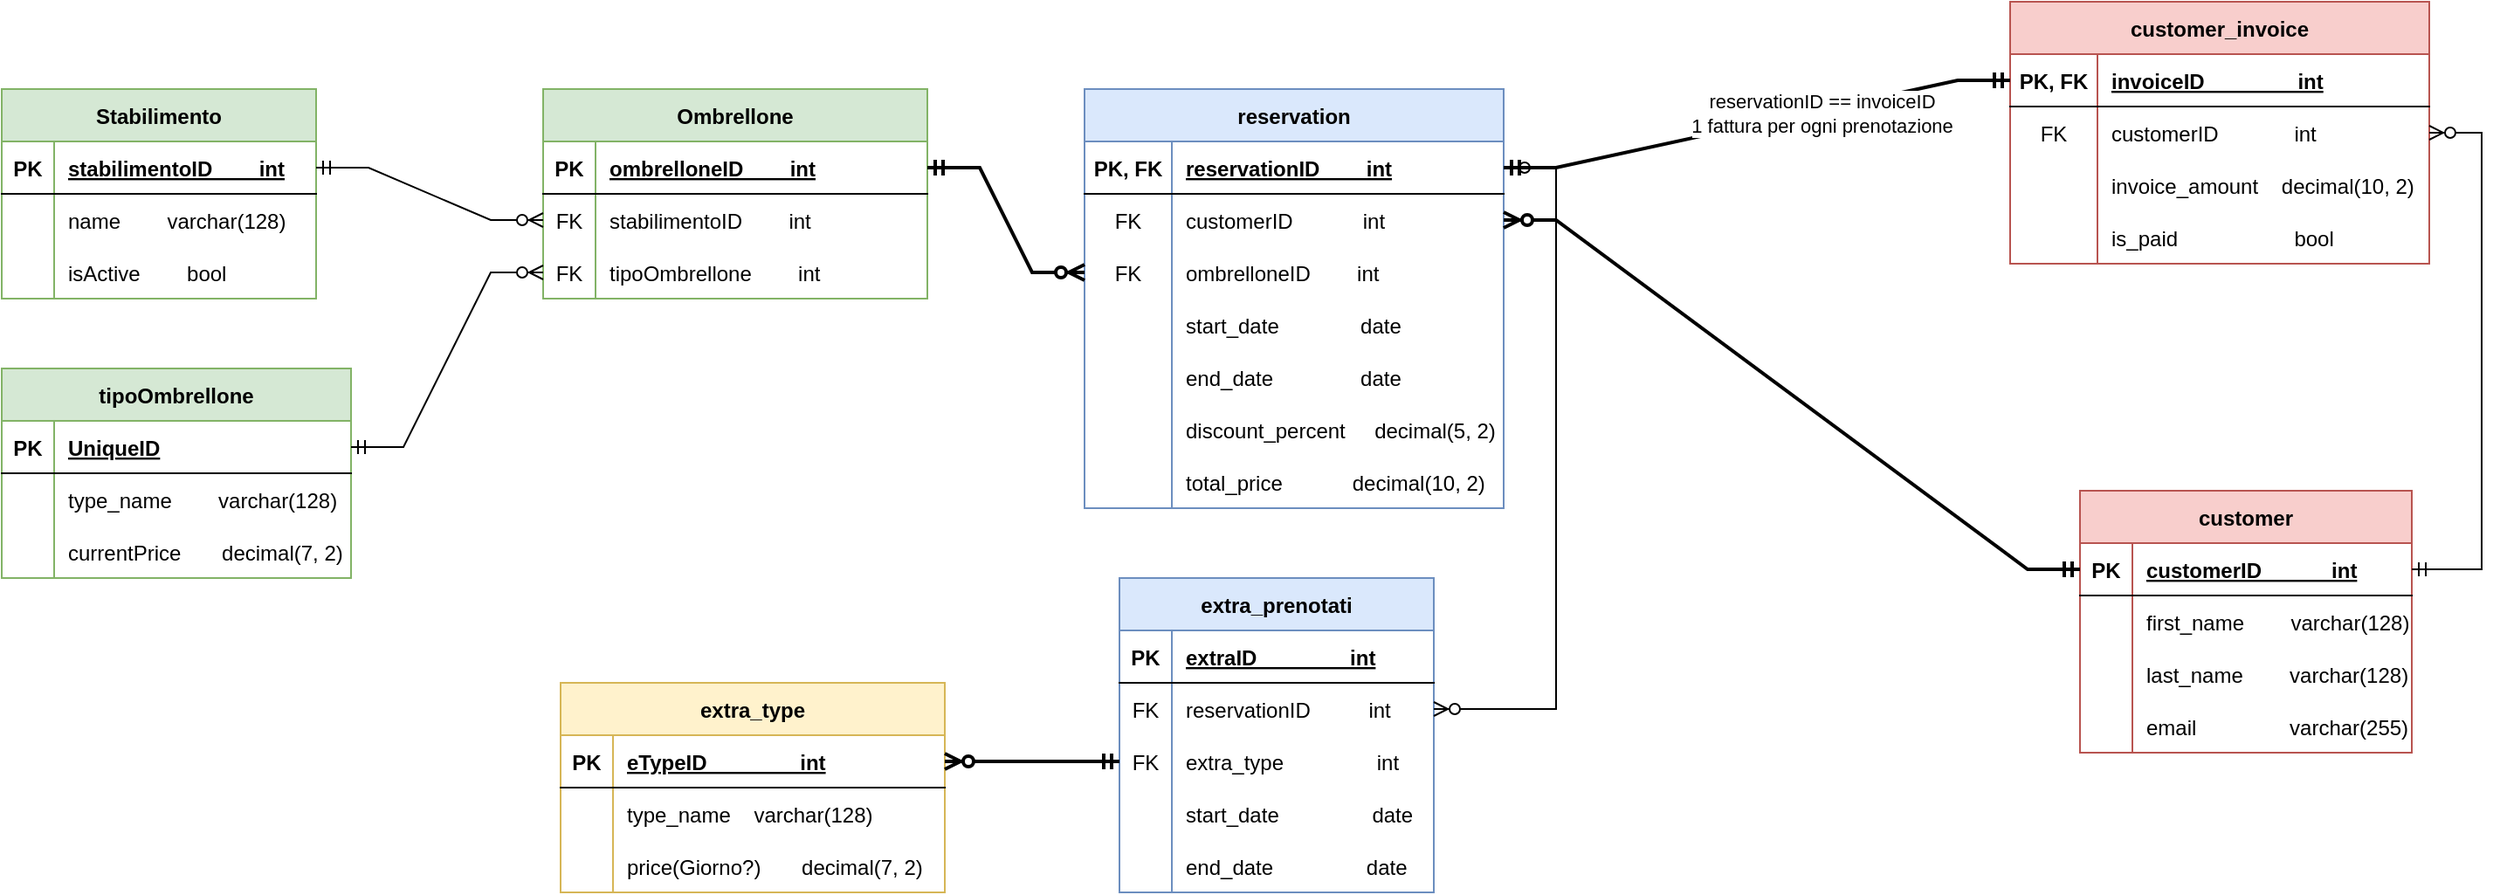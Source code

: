 <mxfile version="20.3.0" type="device"><diagram id="E8_Yv8nncWPbSeWfx9Kc" name="Database"><mxGraphModel dx="2012" dy="721" grid="1" gridSize="10" guides="1" tooltips="1" connect="1" arrows="1" fold="1" page="1" pageScale="1" pageWidth="827" pageHeight="1169" math="0" shadow="0"><root><mxCell id="0"/><mxCell id="1" parent="0"/><mxCell id="xMfqbGhzzLe_fZHRgeWY-1" value="Stabilimento" style="shape=table;startSize=30;container=1;collapsible=1;childLayout=tableLayout;fixedRows=1;rowLines=0;fontStyle=1;align=center;resizeLast=1;fillColor=#d5e8d4;strokeColor=#82b366;" parent="1" vertex="1"><mxGeometry x="-800" y="90" width="180" height="120" as="geometry"/></mxCell><mxCell id="xMfqbGhzzLe_fZHRgeWY-2" value="" style="shape=tableRow;horizontal=0;startSize=0;swimlaneHead=0;swimlaneBody=0;fillColor=none;collapsible=0;dropTarget=0;points=[[0,0.5],[1,0.5]];portConstraint=eastwest;top=0;left=0;right=0;bottom=1;" parent="xMfqbGhzzLe_fZHRgeWY-1" vertex="1"><mxGeometry y="30" width="180" height="30" as="geometry"/></mxCell><mxCell id="xMfqbGhzzLe_fZHRgeWY-3" value="PK" style="shape=partialRectangle;connectable=0;fillColor=none;top=0;left=0;bottom=0;right=0;fontStyle=1;overflow=hidden;" parent="xMfqbGhzzLe_fZHRgeWY-2" vertex="1"><mxGeometry width="30" height="30" as="geometry"><mxRectangle width="30" height="30" as="alternateBounds"/></mxGeometry></mxCell><mxCell id="xMfqbGhzzLe_fZHRgeWY-4" value="stabilimentoID        int" style="shape=partialRectangle;connectable=0;fillColor=none;top=0;left=0;bottom=0;right=0;align=left;spacingLeft=6;fontStyle=5;overflow=hidden;" parent="xMfqbGhzzLe_fZHRgeWY-2" vertex="1"><mxGeometry x="30" width="150" height="30" as="geometry"><mxRectangle width="150" height="30" as="alternateBounds"/></mxGeometry></mxCell><mxCell id="xMfqbGhzzLe_fZHRgeWY-5" value="" style="shape=tableRow;horizontal=0;startSize=0;swimlaneHead=0;swimlaneBody=0;fillColor=none;collapsible=0;dropTarget=0;points=[[0,0.5],[1,0.5]];portConstraint=eastwest;top=0;left=0;right=0;bottom=0;" parent="xMfqbGhzzLe_fZHRgeWY-1" vertex="1"><mxGeometry y="60" width="180" height="30" as="geometry"/></mxCell><mxCell id="xMfqbGhzzLe_fZHRgeWY-6" value="" style="shape=partialRectangle;connectable=0;fillColor=none;top=0;left=0;bottom=0;right=0;editable=1;overflow=hidden;" parent="xMfqbGhzzLe_fZHRgeWY-5" vertex="1"><mxGeometry width="30" height="30" as="geometry"><mxRectangle width="30" height="30" as="alternateBounds"/></mxGeometry></mxCell><mxCell id="xMfqbGhzzLe_fZHRgeWY-7" value="name        varchar(128)" style="shape=partialRectangle;connectable=0;fillColor=none;top=0;left=0;bottom=0;right=0;align=left;spacingLeft=6;overflow=hidden;" parent="xMfqbGhzzLe_fZHRgeWY-5" vertex="1"><mxGeometry x="30" width="150" height="30" as="geometry"><mxRectangle width="150" height="30" as="alternateBounds"/></mxGeometry></mxCell><mxCell id="xMfqbGhzzLe_fZHRgeWY-8" value="" style="shape=tableRow;horizontal=0;startSize=0;swimlaneHead=0;swimlaneBody=0;fillColor=none;collapsible=0;dropTarget=0;points=[[0,0.5],[1,0.5]];portConstraint=eastwest;top=0;left=0;right=0;bottom=0;" parent="xMfqbGhzzLe_fZHRgeWY-1" vertex="1"><mxGeometry y="90" width="180" height="30" as="geometry"/></mxCell><mxCell id="xMfqbGhzzLe_fZHRgeWY-9" value="" style="shape=partialRectangle;connectable=0;fillColor=none;top=0;left=0;bottom=0;right=0;editable=1;overflow=hidden;" parent="xMfqbGhzzLe_fZHRgeWY-8" vertex="1"><mxGeometry width="30" height="30" as="geometry"><mxRectangle width="30" height="30" as="alternateBounds"/></mxGeometry></mxCell><mxCell id="xMfqbGhzzLe_fZHRgeWY-10" value="isActive        bool" style="shape=partialRectangle;connectable=0;fillColor=none;top=0;left=0;bottom=0;right=0;align=left;spacingLeft=6;overflow=hidden;" parent="xMfqbGhzzLe_fZHRgeWY-8" vertex="1"><mxGeometry x="30" width="150" height="30" as="geometry"><mxRectangle width="150" height="30" as="alternateBounds"/></mxGeometry></mxCell><mxCell id="xMfqbGhzzLe_fZHRgeWY-18" value="tipoOmbrellone" style="shape=table;startSize=30;container=1;collapsible=1;childLayout=tableLayout;fixedRows=1;rowLines=0;fontStyle=1;align=center;resizeLast=1;fillColor=#d5e8d4;strokeColor=#82b366;" parent="1" vertex="1"><mxGeometry x="-800" y="250" width="200" height="120" as="geometry"/></mxCell><mxCell id="xMfqbGhzzLe_fZHRgeWY-19" value="" style="shape=tableRow;horizontal=0;startSize=0;swimlaneHead=0;swimlaneBody=0;fillColor=none;collapsible=0;dropTarget=0;points=[[0,0.5],[1,0.5]];portConstraint=eastwest;top=0;left=0;right=0;bottom=1;" parent="xMfqbGhzzLe_fZHRgeWY-18" vertex="1"><mxGeometry y="30" width="200" height="30" as="geometry"/></mxCell><mxCell id="xMfqbGhzzLe_fZHRgeWY-20" value="PK" style="shape=partialRectangle;connectable=0;fillColor=none;top=0;left=0;bottom=0;right=0;fontStyle=1;overflow=hidden;" parent="xMfqbGhzzLe_fZHRgeWY-19" vertex="1"><mxGeometry width="30" height="30" as="geometry"><mxRectangle width="30" height="30" as="alternateBounds"/></mxGeometry></mxCell><mxCell id="xMfqbGhzzLe_fZHRgeWY-21" value="UniqueID" style="shape=partialRectangle;connectable=0;fillColor=none;top=0;left=0;bottom=0;right=0;align=left;spacingLeft=6;fontStyle=5;overflow=hidden;" parent="xMfqbGhzzLe_fZHRgeWY-19" vertex="1"><mxGeometry x="30" width="170" height="30" as="geometry"><mxRectangle width="170" height="30" as="alternateBounds"/></mxGeometry></mxCell><mxCell id="xMfqbGhzzLe_fZHRgeWY-22" value="" style="shape=tableRow;horizontal=0;startSize=0;swimlaneHead=0;swimlaneBody=0;fillColor=none;collapsible=0;dropTarget=0;points=[[0,0.5],[1,0.5]];portConstraint=eastwest;top=0;left=0;right=0;bottom=0;" parent="xMfqbGhzzLe_fZHRgeWY-18" vertex="1"><mxGeometry y="60" width="200" height="30" as="geometry"/></mxCell><mxCell id="xMfqbGhzzLe_fZHRgeWY-23" value="" style="shape=partialRectangle;connectable=0;fillColor=none;top=0;left=0;bottom=0;right=0;editable=1;overflow=hidden;" parent="xMfqbGhzzLe_fZHRgeWY-22" vertex="1"><mxGeometry width="30" height="30" as="geometry"><mxRectangle width="30" height="30" as="alternateBounds"/></mxGeometry></mxCell><mxCell id="xMfqbGhzzLe_fZHRgeWY-24" value="type_name        varchar(128)" style="shape=partialRectangle;connectable=0;fillColor=none;top=0;left=0;bottom=0;right=0;align=left;spacingLeft=6;overflow=hidden;" parent="xMfqbGhzzLe_fZHRgeWY-22" vertex="1"><mxGeometry x="30" width="170" height="30" as="geometry"><mxRectangle width="170" height="30" as="alternateBounds"/></mxGeometry></mxCell><mxCell id="xMfqbGhzzLe_fZHRgeWY-41" value="" style="shape=tableRow;horizontal=0;startSize=0;swimlaneHead=0;swimlaneBody=0;fillColor=none;collapsible=0;dropTarget=0;points=[[0,0.5],[1,0.5]];portConstraint=eastwest;top=0;left=0;right=0;bottom=0;" parent="xMfqbGhzzLe_fZHRgeWY-18" vertex="1"><mxGeometry y="90" width="200" height="30" as="geometry"/></mxCell><mxCell id="xMfqbGhzzLe_fZHRgeWY-42" value="" style="shape=partialRectangle;connectable=0;fillColor=none;top=0;left=0;bottom=0;right=0;editable=1;overflow=hidden;" parent="xMfqbGhzzLe_fZHRgeWY-41" vertex="1"><mxGeometry width="30" height="30" as="geometry"><mxRectangle width="30" height="30" as="alternateBounds"/></mxGeometry></mxCell><mxCell id="xMfqbGhzzLe_fZHRgeWY-43" value="currentPrice       decimal(7, 2)" style="shape=partialRectangle;connectable=0;fillColor=none;top=0;left=0;bottom=0;right=0;align=left;spacingLeft=6;overflow=hidden;" parent="xMfqbGhzzLe_fZHRgeWY-41" vertex="1"><mxGeometry x="30" width="170" height="30" as="geometry"><mxRectangle width="170" height="30" as="alternateBounds"/></mxGeometry></mxCell><mxCell id="xMfqbGhzzLe_fZHRgeWY-31" value="Ombrellone" style="shape=table;startSize=30;container=1;collapsible=1;childLayout=tableLayout;fixedRows=1;rowLines=0;fontStyle=1;align=center;resizeLast=1;fillColor=#d5e8d4;strokeColor=#82b366;" parent="1" vertex="1"><mxGeometry x="-490" y="90" width="220" height="120" as="geometry"/></mxCell><mxCell id="xMfqbGhzzLe_fZHRgeWY-32" value="" style="shape=tableRow;horizontal=0;startSize=0;swimlaneHead=0;swimlaneBody=0;fillColor=none;collapsible=0;dropTarget=0;points=[[0,0.5],[1,0.5]];portConstraint=eastwest;top=0;left=0;right=0;bottom=1;" parent="xMfqbGhzzLe_fZHRgeWY-31" vertex="1"><mxGeometry y="30" width="220" height="30" as="geometry"/></mxCell><mxCell id="xMfqbGhzzLe_fZHRgeWY-33" value="PK" style="shape=partialRectangle;connectable=0;fillColor=none;top=0;left=0;bottom=0;right=0;fontStyle=1;overflow=hidden;" parent="xMfqbGhzzLe_fZHRgeWY-32" vertex="1"><mxGeometry width="30" height="30" as="geometry"><mxRectangle width="30" height="30" as="alternateBounds"/></mxGeometry></mxCell><mxCell id="xMfqbGhzzLe_fZHRgeWY-34" value="ombrelloneID        int" style="shape=partialRectangle;connectable=0;fillColor=none;top=0;left=0;bottom=0;right=0;align=left;spacingLeft=6;fontStyle=5;overflow=hidden;" parent="xMfqbGhzzLe_fZHRgeWY-32" vertex="1"><mxGeometry x="30" width="190" height="30" as="geometry"><mxRectangle width="190" height="30" as="alternateBounds"/></mxGeometry></mxCell><mxCell id="xMfqbGhzzLe_fZHRgeWY-35" value="" style="shape=tableRow;horizontal=0;startSize=0;swimlaneHead=0;swimlaneBody=0;fillColor=none;collapsible=0;dropTarget=0;points=[[0,0.5],[1,0.5]];portConstraint=eastwest;top=0;left=0;right=0;bottom=0;" parent="xMfqbGhzzLe_fZHRgeWY-31" vertex="1"><mxGeometry y="60" width="220" height="30" as="geometry"/></mxCell><mxCell id="xMfqbGhzzLe_fZHRgeWY-36" value="FK" style="shape=partialRectangle;connectable=0;fillColor=none;top=0;left=0;bottom=0;right=0;editable=1;overflow=hidden;" parent="xMfqbGhzzLe_fZHRgeWY-35" vertex="1"><mxGeometry width="30" height="30" as="geometry"><mxRectangle width="30" height="30" as="alternateBounds"/></mxGeometry></mxCell><mxCell id="xMfqbGhzzLe_fZHRgeWY-37" value="stabilimentoID        int" style="shape=partialRectangle;connectable=0;fillColor=none;top=0;left=0;bottom=0;right=0;align=left;spacingLeft=6;overflow=hidden;" parent="xMfqbGhzzLe_fZHRgeWY-35" vertex="1"><mxGeometry x="30" width="190" height="30" as="geometry"><mxRectangle width="190" height="30" as="alternateBounds"/></mxGeometry></mxCell><mxCell id="xMfqbGhzzLe_fZHRgeWY-38" value="" style="shape=tableRow;horizontal=0;startSize=0;swimlaneHead=0;swimlaneBody=0;fillColor=none;collapsible=0;dropTarget=0;points=[[0,0.5],[1,0.5]];portConstraint=eastwest;top=0;left=0;right=0;bottom=0;" parent="xMfqbGhzzLe_fZHRgeWY-31" vertex="1"><mxGeometry y="90" width="220" height="30" as="geometry"/></mxCell><mxCell id="xMfqbGhzzLe_fZHRgeWY-39" value="FK" style="shape=partialRectangle;connectable=0;fillColor=none;top=0;left=0;bottom=0;right=0;editable=1;overflow=hidden;" parent="xMfqbGhzzLe_fZHRgeWY-38" vertex="1"><mxGeometry width="30" height="30" as="geometry"><mxRectangle width="30" height="30" as="alternateBounds"/></mxGeometry></mxCell><mxCell id="xMfqbGhzzLe_fZHRgeWY-40" value="tipoOmbrellone        int" style="shape=partialRectangle;connectable=0;fillColor=none;top=0;left=0;bottom=0;right=0;align=left;spacingLeft=6;overflow=hidden;" parent="xMfqbGhzzLe_fZHRgeWY-38" vertex="1"><mxGeometry x="30" width="190" height="30" as="geometry"><mxRectangle width="190" height="30" as="alternateBounds"/></mxGeometry></mxCell><mxCell id="xMfqbGhzzLe_fZHRgeWY-44" value="" style="edgeStyle=entityRelationEdgeStyle;fontSize=12;html=1;endArrow=ERzeroToMany;startArrow=ERmandOne;rounded=0;jumpStyle=arc;" parent="1" source="xMfqbGhzzLe_fZHRgeWY-19" target="xMfqbGhzzLe_fZHRgeWY-38" edge="1"><mxGeometry width="100" height="100" relative="1" as="geometry"><mxPoint x="-140" y="-70" as="sourcePoint"/><mxPoint x="-40" y="-170" as="targetPoint"/></mxGeometry></mxCell><mxCell id="xMfqbGhzzLe_fZHRgeWY-47" value="" style="edgeStyle=entityRelationEdgeStyle;fontSize=12;html=1;endArrow=ERzeroToMany;startArrow=ERmandOne;rounded=0;jumpStyle=arc;" parent="1" source="xMfqbGhzzLe_fZHRgeWY-2" target="xMfqbGhzzLe_fZHRgeWY-35" edge="1"><mxGeometry width="100" height="100" relative="1" as="geometry"><mxPoint x="-450" y="-180" as="sourcePoint"/><mxPoint x="-570" y="-180" as="targetPoint"/></mxGeometry></mxCell><mxCell id="xMfqbGhzzLe_fZHRgeWY-61" value="reservation" style="shape=table;startSize=30;container=1;collapsible=1;childLayout=tableLayout;fixedRows=1;rowLines=0;fontStyle=1;align=center;resizeLast=1;fillColor=#dae8fc;strokeColor=#6c8ebf;" parent="1" vertex="1"><mxGeometry x="-180" y="90" width="240" height="240" as="geometry"/></mxCell><mxCell id="xMfqbGhzzLe_fZHRgeWY-62" value="" style="shape=tableRow;horizontal=0;startSize=0;swimlaneHead=0;swimlaneBody=0;fillColor=none;collapsible=0;dropTarget=0;points=[[0,0.5],[1,0.5]];portConstraint=eastwest;top=0;left=0;right=0;bottom=1;" parent="xMfqbGhzzLe_fZHRgeWY-61" vertex="1"><mxGeometry y="30" width="240" height="30" as="geometry"/></mxCell><mxCell id="xMfqbGhzzLe_fZHRgeWY-63" value="PK, FK" style="shape=partialRectangle;connectable=0;fillColor=none;top=0;left=0;bottom=0;right=0;fontStyle=1;overflow=hidden;" parent="xMfqbGhzzLe_fZHRgeWY-62" vertex="1"><mxGeometry width="50" height="30" as="geometry"><mxRectangle width="50" height="30" as="alternateBounds"/></mxGeometry></mxCell><mxCell id="xMfqbGhzzLe_fZHRgeWY-64" value="reservationID        int" style="shape=partialRectangle;connectable=0;fillColor=none;top=0;left=0;bottom=0;right=0;align=left;spacingLeft=6;fontStyle=5;overflow=hidden;" parent="xMfqbGhzzLe_fZHRgeWY-62" vertex="1"><mxGeometry x="50" width="190" height="30" as="geometry"><mxRectangle width="190" height="30" as="alternateBounds"/></mxGeometry></mxCell><mxCell id="xMfqbGhzzLe_fZHRgeWY-65" value="" style="shape=tableRow;horizontal=0;startSize=0;swimlaneHead=0;swimlaneBody=0;fillColor=none;collapsible=0;dropTarget=0;points=[[0,0.5],[1,0.5]];portConstraint=eastwest;top=0;left=0;right=0;bottom=0;" parent="xMfqbGhzzLe_fZHRgeWY-61" vertex="1"><mxGeometry y="60" width="240" height="30" as="geometry"/></mxCell><mxCell id="xMfqbGhzzLe_fZHRgeWY-66" value="FK" style="shape=partialRectangle;connectable=0;fillColor=none;top=0;left=0;bottom=0;right=0;editable=1;overflow=hidden;" parent="xMfqbGhzzLe_fZHRgeWY-65" vertex="1"><mxGeometry width="50" height="30" as="geometry"><mxRectangle width="50" height="30" as="alternateBounds"/></mxGeometry></mxCell><mxCell id="xMfqbGhzzLe_fZHRgeWY-67" value="customerID            int" style="shape=partialRectangle;connectable=0;fillColor=none;top=0;left=0;bottom=0;right=0;align=left;spacingLeft=6;overflow=hidden;" parent="xMfqbGhzzLe_fZHRgeWY-65" vertex="1"><mxGeometry x="50" width="190" height="30" as="geometry"><mxRectangle width="190" height="30" as="alternateBounds"/></mxGeometry></mxCell><mxCell id="xMfqbGhzzLe_fZHRgeWY-55" value="" style="shape=tableRow;horizontal=0;startSize=0;swimlaneHead=0;swimlaneBody=0;fillColor=none;collapsible=0;dropTarget=0;points=[[0,0.5],[1,0.5]];portConstraint=eastwest;top=0;left=0;right=0;bottom=0;" parent="xMfqbGhzzLe_fZHRgeWY-61" vertex="1"><mxGeometry y="90" width="240" height="30" as="geometry"/></mxCell><mxCell id="xMfqbGhzzLe_fZHRgeWY-56" value="FK" style="shape=partialRectangle;connectable=0;fillColor=none;top=0;left=0;bottom=0;right=0;editable=1;overflow=hidden;" parent="xMfqbGhzzLe_fZHRgeWY-55" vertex="1"><mxGeometry width="50" height="30" as="geometry"><mxRectangle width="50" height="30" as="alternateBounds"/></mxGeometry></mxCell><mxCell id="xMfqbGhzzLe_fZHRgeWY-57" value="ombrelloneID        int" style="shape=partialRectangle;connectable=0;fillColor=none;top=0;left=0;bottom=0;right=0;align=left;spacingLeft=6;overflow=hidden;" parent="xMfqbGhzzLe_fZHRgeWY-55" vertex="1"><mxGeometry x="50" width="190" height="30" as="geometry"><mxRectangle width="190" height="30" as="alternateBounds"/></mxGeometry></mxCell><mxCell id="xMfqbGhzzLe_fZHRgeWY-68" value="" style="shape=tableRow;horizontal=0;startSize=0;swimlaneHead=0;swimlaneBody=0;fillColor=none;collapsible=0;dropTarget=0;points=[[0,0.5],[1,0.5]];portConstraint=eastwest;top=0;left=0;right=0;bottom=0;" parent="xMfqbGhzzLe_fZHRgeWY-61" vertex="1"><mxGeometry y="120" width="240" height="30" as="geometry"/></mxCell><mxCell id="xMfqbGhzzLe_fZHRgeWY-69" value="" style="shape=partialRectangle;connectable=0;fillColor=none;top=0;left=0;bottom=0;right=0;editable=1;overflow=hidden;" parent="xMfqbGhzzLe_fZHRgeWY-68" vertex="1"><mxGeometry width="50" height="30" as="geometry"><mxRectangle width="50" height="30" as="alternateBounds"/></mxGeometry></mxCell><mxCell id="xMfqbGhzzLe_fZHRgeWY-70" value="start_date              date" style="shape=partialRectangle;connectable=0;fillColor=none;top=0;left=0;bottom=0;right=0;align=left;spacingLeft=6;overflow=hidden;" parent="xMfqbGhzzLe_fZHRgeWY-68" vertex="1"><mxGeometry x="50" width="190" height="30" as="geometry"><mxRectangle width="190" height="30" as="alternateBounds"/></mxGeometry></mxCell><mxCell id="xMfqbGhzzLe_fZHRgeWY-71" value="" style="shape=tableRow;horizontal=0;startSize=0;swimlaneHead=0;swimlaneBody=0;fillColor=none;collapsible=0;dropTarget=0;points=[[0,0.5],[1,0.5]];portConstraint=eastwest;top=0;left=0;right=0;bottom=0;" parent="xMfqbGhzzLe_fZHRgeWY-61" vertex="1"><mxGeometry y="150" width="240" height="30" as="geometry"/></mxCell><mxCell id="xMfqbGhzzLe_fZHRgeWY-72" value="" style="shape=partialRectangle;connectable=0;fillColor=none;top=0;left=0;bottom=0;right=0;editable=1;overflow=hidden;" parent="xMfqbGhzzLe_fZHRgeWY-71" vertex="1"><mxGeometry width="50" height="30" as="geometry"><mxRectangle width="50" height="30" as="alternateBounds"/></mxGeometry></mxCell><mxCell id="xMfqbGhzzLe_fZHRgeWY-73" value="end_date               date" style="shape=partialRectangle;connectable=0;fillColor=none;top=0;left=0;bottom=0;right=0;align=left;spacingLeft=6;overflow=hidden;" parent="xMfqbGhzzLe_fZHRgeWY-71" vertex="1"><mxGeometry x="50" width="190" height="30" as="geometry"><mxRectangle width="190" height="30" as="alternateBounds"/></mxGeometry></mxCell><mxCell id="xMfqbGhzzLe_fZHRgeWY-84" value="" style="shape=tableRow;horizontal=0;startSize=0;swimlaneHead=0;swimlaneBody=0;fillColor=none;collapsible=0;dropTarget=0;points=[[0,0.5],[1,0.5]];portConstraint=eastwest;top=0;left=0;right=0;bottom=0;" parent="xMfqbGhzzLe_fZHRgeWY-61" vertex="1"><mxGeometry y="180" width="240" height="30" as="geometry"/></mxCell><mxCell id="xMfqbGhzzLe_fZHRgeWY-85" value="" style="shape=partialRectangle;connectable=0;fillColor=none;top=0;left=0;bottom=0;right=0;editable=1;overflow=hidden;" parent="xMfqbGhzzLe_fZHRgeWY-84" vertex="1"><mxGeometry width="50" height="30" as="geometry"><mxRectangle width="50" height="30" as="alternateBounds"/></mxGeometry></mxCell><mxCell id="xMfqbGhzzLe_fZHRgeWY-86" value="discount_percent     decimal(5, 2)" style="shape=partialRectangle;connectable=0;fillColor=none;top=0;left=0;bottom=0;right=0;align=left;spacingLeft=6;overflow=hidden;" parent="xMfqbGhzzLe_fZHRgeWY-84" vertex="1"><mxGeometry x="50" width="190" height="30" as="geometry"><mxRectangle width="190" height="30" as="alternateBounds"/></mxGeometry></mxCell><mxCell id="xMfqbGhzzLe_fZHRgeWY-91" value="" style="shape=tableRow;horizontal=0;startSize=0;swimlaneHead=0;swimlaneBody=0;fillColor=none;collapsible=0;dropTarget=0;points=[[0,0.5],[1,0.5]];portConstraint=eastwest;top=0;left=0;right=0;bottom=0;" parent="xMfqbGhzzLe_fZHRgeWY-61" vertex="1"><mxGeometry y="210" width="240" height="30" as="geometry"/></mxCell><mxCell id="xMfqbGhzzLe_fZHRgeWY-92" value="" style="shape=partialRectangle;connectable=0;fillColor=none;top=0;left=0;bottom=0;right=0;editable=1;overflow=hidden;" parent="xMfqbGhzzLe_fZHRgeWY-91" vertex="1"><mxGeometry width="50" height="30" as="geometry"><mxRectangle width="50" height="30" as="alternateBounds"/></mxGeometry></mxCell><mxCell id="xMfqbGhzzLe_fZHRgeWY-93" value="total_price            decimal(10, 2)" style="shape=partialRectangle;connectable=0;fillColor=none;top=0;left=0;bottom=0;right=0;align=left;spacingLeft=6;overflow=hidden;" parent="xMfqbGhzzLe_fZHRgeWY-91" vertex="1"><mxGeometry x="50" width="190" height="30" as="geometry"><mxRectangle width="190" height="30" as="alternateBounds"/></mxGeometry></mxCell><mxCell id="xMfqbGhzzLe_fZHRgeWY-94" value="extra_prenotati" style="shape=table;startSize=30;container=1;collapsible=1;childLayout=tableLayout;fixedRows=1;rowLines=0;fontStyle=1;align=center;resizeLast=1;fillColor=#dae8fc;strokeColor=#6c8ebf;" parent="1" vertex="1"><mxGeometry x="-160" y="370" width="180" height="180" as="geometry"/></mxCell><mxCell id="xMfqbGhzzLe_fZHRgeWY-95" value="" style="shape=tableRow;horizontal=0;startSize=0;swimlaneHead=0;swimlaneBody=0;fillColor=none;collapsible=0;dropTarget=0;points=[[0,0.5],[1,0.5]];portConstraint=eastwest;top=0;left=0;right=0;bottom=1;" parent="xMfqbGhzzLe_fZHRgeWY-94" vertex="1"><mxGeometry y="30" width="180" height="30" as="geometry"/></mxCell><mxCell id="xMfqbGhzzLe_fZHRgeWY-96" value="PK" style="shape=partialRectangle;connectable=0;fillColor=none;top=0;left=0;bottom=0;right=0;fontStyle=1;overflow=hidden;" parent="xMfqbGhzzLe_fZHRgeWY-95" vertex="1"><mxGeometry width="30" height="30" as="geometry"><mxRectangle width="30" height="30" as="alternateBounds"/></mxGeometry></mxCell><mxCell id="xMfqbGhzzLe_fZHRgeWY-97" value="extraID                int" style="shape=partialRectangle;connectable=0;fillColor=none;top=0;left=0;bottom=0;right=0;align=left;spacingLeft=6;fontStyle=5;overflow=hidden;" parent="xMfqbGhzzLe_fZHRgeWY-95" vertex="1"><mxGeometry x="30" width="150" height="30" as="geometry"><mxRectangle width="150" height="30" as="alternateBounds"/></mxGeometry></mxCell><mxCell id="xMfqbGhzzLe_fZHRgeWY-98" value="" style="shape=tableRow;horizontal=0;startSize=0;swimlaneHead=0;swimlaneBody=0;fillColor=none;collapsible=0;dropTarget=0;points=[[0,0.5],[1,0.5]];portConstraint=eastwest;top=0;left=0;right=0;bottom=0;" parent="xMfqbGhzzLe_fZHRgeWY-94" vertex="1"><mxGeometry y="60" width="180" height="30" as="geometry"/></mxCell><mxCell id="xMfqbGhzzLe_fZHRgeWY-99" value="FK" style="shape=partialRectangle;connectable=0;fillColor=none;top=0;left=0;bottom=0;right=0;editable=1;overflow=hidden;" parent="xMfqbGhzzLe_fZHRgeWY-98" vertex="1"><mxGeometry width="30" height="30" as="geometry"><mxRectangle width="30" height="30" as="alternateBounds"/></mxGeometry></mxCell><mxCell id="xMfqbGhzzLe_fZHRgeWY-100" value="reservationID          int" style="shape=partialRectangle;connectable=0;fillColor=none;top=0;left=0;bottom=0;right=0;align=left;spacingLeft=6;overflow=hidden;" parent="xMfqbGhzzLe_fZHRgeWY-98" vertex="1"><mxGeometry x="30" width="150" height="30" as="geometry"><mxRectangle width="150" height="30" as="alternateBounds"/></mxGeometry></mxCell><mxCell id="xMfqbGhzzLe_fZHRgeWY-111" value="" style="shape=tableRow;horizontal=0;startSize=0;swimlaneHead=0;swimlaneBody=0;fillColor=none;collapsible=0;dropTarget=0;points=[[0,0.5],[1,0.5]];portConstraint=eastwest;top=0;left=0;right=0;bottom=0;" parent="xMfqbGhzzLe_fZHRgeWY-94" vertex="1"><mxGeometry y="90" width="180" height="30" as="geometry"/></mxCell><mxCell id="xMfqbGhzzLe_fZHRgeWY-112" value="FK" style="shape=partialRectangle;connectable=0;fillColor=none;top=0;left=0;bottom=0;right=0;editable=1;overflow=hidden;" parent="xMfqbGhzzLe_fZHRgeWY-111" vertex="1"><mxGeometry width="30" height="30" as="geometry"><mxRectangle width="30" height="30" as="alternateBounds"/></mxGeometry></mxCell><mxCell id="xMfqbGhzzLe_fZHRgeWY-113" value="extra_type                int" style="shape=partialRectangle;connectable=0;fillColor=none;top=0;left=0;bottom=0;right=0;align=left;spacingLeft=6;overflow=hidden;" parent="xMfqbGhzzLe_fZHRgeWY-111" vertex="1"><mxGeometry x="30" width="150" height="30" as="geometry"><mxRectangle width="150" height="30" as="alternateBounds"/></mxGeometry></mxCell><mxCell id="xMfqbGhzzLe_fZHRgeWY-101" value="" style="shape=tableRow;horizontal=0;startSize=0;swimlaneHead=0;swimlaneBody=0;fillColor=none;collapsible=0;dropTarget=0;points=[[0,0.5],[1,0.5]];portConstraint=eastwest;top=0;left=0;right=0;bottom=0;" parent="xMfqbGhzzLe_fZHRgeWY-94" vertex="1"><mxGeometry y="120" width="180" height="30" as="geometry"/></mxCell><mxCell id="xMfqbGhzzLe_fZHRgeWY-102" value="" style="shape=partialRectangle;connectable=0;fillColor=none;top=0;left=0;bottom=0;right=0;editable=1;overflow=hidden;" parent="xMfqbGhzzLe_fZHRgeWY-101" vertex="1"><mxGeometry width="30" height="30" as="geometry"><mxRectangle width="30" height="30" as="alternateBounds"/></mxGeometry></mxCell><mxCell id="xMfqbGhzzLe_fZHRgeWY-103" value="start_date                date" style="shape=partialRectangle;connectable=0;fillColor=none;top=0;left=0;bottom=0;right=0;align=left;spacingLeft=6;overflow=hidden;" parent="xMfqbGhzzLe_fZHRgeWY-101" vertex="1"><mxGeometry x="30" width="150" height="30" as="geometry"><mxRectangle width="150" height="30" as="alternateBounds"/></mxGeometry></mxCell><mxCell id="xMfqbGhzzLe_fZHRgeWY-104" value="" style="shape=tableRow;horizontal=0;startSize=0;swimlaneHead=0;swimlaneBody=0;fillColor=none;collapsible=0;dropTarget=0;points=[[0,0.5],[1,0.5]];portConstraint=eastwest;top=0;left=0;right=0;bottom=0;" parent="xMfqbGhzzLe_fZHRgeWY-94" vertex="1"><mxGeometry y="150" width="180" height="30" as="geometry"/></mxCell><mxCell id="xMfqbGhzzLe_fZHRgeWY-105" value="" style="shape=partialRectangle;connectable=0;fillColor=none;top=0;left=0;bottom=0;right=0;editable=1;overflow=hidden;" parent="xMfqbGhzzLe_fZHRgeWY-104" vertex="1"><mxGeometry width="30" height="30" as="geometry"><mxRectangle width="30" height="30" as="alternateBounds"/></mxGeometry></mxCell><mxCell id="xMfqbGhzzLe_fZHRgeWY-106" value="end_date                date" style="shape=partialRectangle;connectable=0;fillColor=none;top=0;left=0;bottom=0;right=0;align=left;spacingLeft=6;overflow=hidden;" parent="xMfqbGhzzLe_fZHRgeWY-104" vertex="1"><mxGeometry x="30" width="150" height="30" as="geometry"><mxRectangle width="150" height="30" as="alternateBounds"/></mxGeometry></mxCell><mxCell id="xMfqbGhzzLe_fZHRgeWY-115" value="" style="edgeStyle=entityRelationEdgeStyle;fontSize=12;html=1;endArrow=ERzeroToMany;startArrow=ERzeroToOne;rounded=0;entryX=1;entryY=0.5;entryDx=0;entryDy=0;jumpStyle=arc;" parent="1" source="xMfqbGhzzLe_fZHRgeWY-62" target="xMfqbGhzzLe_fZHRgeWY-98" edge="1"><mxGeometry width="100" height="100" relative="1" as="geometry"><mxPoint x="-190" y="450" as="sourcePoint"/><mxPoint x="-90" y="350" as="targetPoint"/></mxGeometry></mxCell><mxCell id="xMfqbGhzzLe_fZHRgeWY-117" value="extra_type" style="shape=table;startSize=30;container=1;collapsible=1;childLayout=tableLayout;fixedRows=1;rowLines=0;fontStyle=1;align=center;resizeLast=1;fillColor=#fff2cc;strokeColor=#d6b656;" parent="1" vertex="1"><mxGeometry x="-480" y="430" width="220" height="120" as="geometry"/></mxCell><mxCell id="xMfqbGhzzLe_fZHRgeWY-118" value="" style="shape=tableRow;horizontal=0;startSize=0;swimlaneHead=0;swimlaneBody=0;fillColor=none;collapsible=0;dropTarget=0;points=[[0,0.5],[1,0.5]];portConstraint=eastwest;top=0;left=0;right=0;bottom=1;" parent="xMfqbGhzzLe_fZHRgeWY-117" vertex="1"><mxGeometry y="30" width="220" height="30" as="geometry"/></mxCell><mxCell id="xMfqbGhzzLe_fZHRgeWY-119" value="PK" style="shape=partialRectangle;connectable=0;fillColor=none;top=0;left=0;bottom=0;right=0;fontStyle=1;overflow=hidden;" parent="xMfqbGhzzLe_fZHRgeWY-118" vertex="1"><mxGeometry width="30" height="30" as="geometry"><mxRectangle width="30" height="30" as="alternateBounds"/></mxGeometry></mxCell><mxCell id="xMfqbGhzzLe_fZHRgeWY-120" value="eTypeID                int" style="shape=partialRectangle;connectable=0;fillColor=none;top=0;left=0;bottom=0;right=0;align=left;spacingLeft=6;fontStyle=5;overflow=hidden;" parent="xMfqbGhzzLe_fZHRgeWY-118" vertex="1"><mxGeometry x="30" width="190" height="30" as="geometry"><mxRectangle width="190" height="30" as="alternateBounds"/></mxGeometry></mxCell><mxCell id="xMfqbGhzzLe_fZHRgeWY-121" value="" style="shape=tableRow;horizontal=0;startSize=0;swimlaneHead=0;swimlaneBody=0;fillColor=none;collapsible=0;dropTarget=0;points=[[0,0.5],[1,0.5]];portConstraint=eastwest;top=0;left=0;right=0;bottom=0;" parent="xMfqbGhzzLe_fZHRgeWY-117" vertex="1"><mxGeometry y="60" width="220" height="30" as="geometry"/></mxCell><mxCell id="xMfqbGhzzLe_fZHRgeWY-122" value="" style="shape=partialRectangle;connectable=0;fillColor=none;top=0;left=0;bottom=0;right=0;editable=1;overflow=hidden;" parent="xMfqbGhzzLe_fZHRgeWY-121" vertex="1"><mxGeometry width="30" height="30" as="geometry"><mxRectangle width="30" height="30" as="alternateBounds"/></mxGeometry></mxCell><mxCell id="xMfqbGhzzLe_fZHRgeWY-123" value="type_name    varchar(128)" style="shape=partialRectangle;connectable=0;fillColor=none;top=0;left=0;bottom=0;right=0;align=left;spacingLeft=6;overflow=hidden;" parent="xMfqbGhzzLe_fZHRgeWY-121" vertex="1"><mxGeometry x="30" width="190" height="30" as="geometry"><mxRectangle width="190" height="30" as="alternateBounds"/></mxGeometry></mxCell><mxCell id="xMfqbGhzzLe_fZHRgeWY-124" value="" style="shape=tableRow;horizontal=0;startSize=0;swimlaneHead=0;swimlaneBody=0;fillColor=none;collapsible=0;dropTarget=0;points=[[0,0.5],[1,0.5]];portConstraint=eastwest;top=0;left=0;right=0;bottom=0;" parent="xMfqbGhzzLe_fZHRgeWY-117" vertex="1"><mxGeometry y="90" width="220" height="30" as="geometry"/></mxCell><mxCell id="xMfqbGhzzLe_fZHRgeWY-125" value="" style="shape=partialRectangle;connectable=0;fillColor=none;top=0;left=0;bottom=0;right=0;editable=1;overflow=hidden;" parent="xMfqbGhzzLe_fZHRgeWY-124" vertex="1"><mxGeometry width="30" height="30" as="geometry"><mxRectangle width="30" height="30" as="alternateBounds"/></mxGeometry></mxCell><mxCell id="xMfqbGhzzLe_fZHRgeWY-126" value="price(Giorno?)       decimal(7, 2)" style="shape=partialRectangle;connectable=0;fillColor=none;top=0;left=0;bottom=0;right=0;align=left;spacingLeft=6;overflow=hidden;" parent="xMfqbGhzzLe_fZHRgeWY-124" vertex="1"><mxGeometry x="30" width="190" height="30" as="geometry"><mxRectangle width="190" height="30" as="alternateBounds"/></mxGeometry></mxCell><mxCell id="xMfqbGhzzLe_fZHRgeWY-130" value="" style="edgeStyle=entityRelationEdgeStyle;fontSize=12;html=1;endArrow=ERzeroToMany;startArrow=ERmandOne;rounded=0;strokeWidth=2;" parent="1" source="xMfqbGhzzLe_fZHRgeWY-111" target="xMfqbGhzzLe_fZHRgeWY-118" edge="1"><mxGeometry width="100" height="100" relative="1" as="geometry"><mxPoint x="-570" y="400" as="sourcePoint"/><mxPoint x="-470" y="300" as="targetPoint"/></mxGeometry></mxCell><mxCell id="xMfqbGhzzLe_fZHRgeWY-134" value="" style="edgeStyle=entityRelationEdgeStyle;fontSize=12;html=1;endArrow=ERzeroToMany;startArrow=ERmandOne;rounded=0;strokeWidth=2;jumpStyle=arc;" parent="1" source="xMfqbGhzzLe_fZHRgeWY-32" target="xMfqbGhzzLe_fZHRgeWY-55" edge="1"><mxGeometry width="100" height="100" relative="1" as="geometry"><mxPoint x="-510" y="-5" as="sourcePoint"/><mxPoint x="-610" y="220" as="targetPoint"/></mxGeometry></mxCell><mxCell id="xMfqbGhzzLe_fZHRgeWY-135" value="customer" style="shape=table;startSize=30;container=1;collapsible=1;childLayout=tableLayout;fixedRows=1;rowLines=0;fontStyle=1;align=center;resizeLast=1;fillColor=#f8cecc;strokeColor=#b85450;" parent="1" vertex="1"><mxGeometry x="390" y="320" width="190" height="150" as="geometry"/></mxCell><mxCell id="xMfqbGhzzLe_fZHRgeWY-136" value="" style="shape=tableRow;horizontal=0;startSize=0;swimlaneHead=0;swimlaneBody=0;fillColor=none;collapsible=0;dropTarget=0;points=[[0,0.5],[1,0.5]];portConstraint=eastwest;top=0;left=0;right=0;bottom=1;" parent="xMfqbGhzzLe_fZHRgeWY-135" vertex="1"><mxGeometry y="30" width="190" height="30" as="geometry"/></mxCell><mxCell id="xMfqbGhzzLe_fZHRgeWY-137" value="PK" style="shape=partialRectangle;connectable=0;fillColor=none;top=0;left=0;bottom=0;right=0;fontStyle=1;overflow=hidden;" parent="xMfqbGhzzLe_fZHRgeWY-136" vertex="1"><mxGeometry width="30" height="30" as="geometry"><mxRectangle width="30" height="30" as="alternateBounds"/></mxGeometry></mxCell><mxCell id="xMfqbGhzzLe_fZHRgeWY-138" value="customerID            int" style="shape=partialRectangle;connectable=0;fillColor=none;top=0;left=0;bottom=0;right=0;align=left;spacingLeft=6;fontStyle=5;overflow=hidden;" parent="xMfqbGhzzLe_fZHRgeWY-136" vertex="1"><mxGeometry x="30" width="160" height="30" as="geometry"><mxRectangle width="160" height="30" as="alternateBounds"/></mxGeometry></mxCell><mxCell id="xMfqbGhzzLe_fZHRgeWY-139" value="" style="shape=tableRow;horizontal=0;startSize=0;swimlaneHead=0;swimlaneBody=0;fillColor=none;collapsible=0;dropTarget=0;points=[[0,0.5],[1,0.5]];portConstraint=eastwest;top=0;left=0;right=0;bottom=0;" parent="xMfqbGhzzLe_fZHRgeWY-135" vertex="1"><mxGeometry y="60" width="190" height="30" as="geometry"/></mxCell><mxCell id="xMfqbGhzzLe_fZHRgeWY-140" value="" style="shape=partialRectangle;connectable=0;fillColor=none;top=0;left=0;bottom=0;right=0;editable=1;overflow=hidden;" parent="xMfqbGhzzLe_fZHRgeWY-139" vertex="1"><mxGeometry width="30" height="30" as="geometry"><mxRectangle width="30" height="30" as="alternateBounds"/></mxGeometry></mxCell><mxCell id="xMfqbGhzzLe_fZHRgeWY-141" value="first_name        varchar(128)" style="shape=partialRectangle;connectable=0;fillColor=none;top=0;left=0;bottom=0;right=0;align=left;spacingLeft=6;overflow=hidden;" parent="xMfqbGhzzLe_fZHRgeWY-139" vertex="1"><mxGeometry x="30" width="160" height="30" as="geometry"><mxRectangle width="160" height="30" as="alternateBounds"/></mxGeometry></mxCell><mxCell id="xMfqbGhzzLe_fZHRgeWY-142" value="" style="shape=tableRow;horizontal=0;startSize=0;swimlaneHead=0;swimlaneBody=0;fillColor=none;collapsible=0;dropTarget=0;points=[[0,0.5],[1,0.5]];portConstraint=eastwest;top=0;left=0;right=0;bottom=0;" parent="xMfqbGhzzLe_fZHRgeWY-135" vertex="1"><mxGeometry y="90" width="190" height="30" as="geometry"/></mxCell><mxCell id="xMfqbGhzzLe_fZHRgeWY-143" value="" style="shape=partialRectangle;connectable=0;fillColor=none;top=0;left=0;bottom=0;right=0;editable=1;overflow=hidden;" parent="xMfqbGhzzLe_fZHRgeWY-142" vertex="1"><mxGeometry width="30" height="30" as="geometry"><mxRectangle width="30" height="30" as="alternateBounds"/></mxGeometry></mxCell><mxCell id="xMfqbGhzzLe_fZHRgeWY-144" value="last_name        varchar(128)" style="shape=partialRectangle;connectable=0;fillColor=none;top=0;left=0;bottom=0;right=0;align=left;spacingLeft=6;overflow=hidden;" parent="xMfqbGhzzLe_fZHRgeWY-142" vertex="1"><mxGeometry x="30" width="160" height="30" as="geometry"><mxRectangle width="160" height="30" as="alternateBounds"/></mxGeometry></mxCell><mxCell id="xMfqbGhzzLe_fZHRgeWY-145" value="" style="shape=tableRow;horizontal=0;startSize=0;swimlaneHead=0;swimlaneBody=0;fillColor=none;collapsible=0;dropTarget=0;points=[[0,0.5],[1,0.5]];portConstraint=eastwest;top=0;left=0;right=0;bottom=0;" parent="xMfqbGhzzLe_fZHRgeWY-135" vertex="1"><mxGeometry y="120" width="190" height="30" as="geometry"/></mxCell><mxCell id="xMfqbGhzzLe_fZHRgeWY-146" value="" style="shape=partialRectangle;connectable=0;fillColor=none;top=0;left=0;bottom=0;right=0;editable=1;overflow=hidden;" parent="xMfqbGhzzLe_fZHRgeWY-145" vertex="1"><mxGeometry width="30" height="30" as="geometry"><mxRectangle width="30" height="30" as="alternateBounds"/></mxGeometry></mxCell><mxCell id="xMfqbGhzzLe_fZHRgeWY-147" value="email                varchar(255)" style="shape=partialRectangle;connectable=0;fillColor=none;top=0;left=0;bottom=0;right=0;align=left;spacingLeft=6;overflow=hidden;" parent="xMfqbGhzzLe_fZHRgeWY-145" vertex="1"><mxGeometry x="30" width="160" height="30" as="geometry"><mxRectangle width="160" height="30" as="alternateBounds"/></mxGeometry></mxCell><mxCell id="xMfqbGhzzLe_fZHRgeWY-148" value="customer_invoice" style="shape=table;startSize=30;container=1;collapsible=1;childLayout=tableLayout;fixedRows=1;rowLines=0;fontStyle=1;align=center;resizeLast=1;fillColor=#f8cecc;strokeColor=#b85450;" parent="1" vertex="1"><mxGeometry x="350" y="40" width="240" height="150" as="geometry"><mxRectangle x="760" y="560" width="140" height="30" as="alternateBounds"/></mxGeometry></mxCell><mxCell id="xMfqbGhzzLe_fZHRgeWY-149" value="" style="shape=tableRow;horizontal=0;startSize=0;swimlaneHead=0;swimlaneBody=0;fillColor=none;collapsible=0;dropTarget=0;points=[[0,0.5],[1,0.5]];portConstraint=eastwest;top=0;left=0;right=0;bottom=1;" parent="xMfqbGhzzLe_fZHRgeWY-148" vertex="1"><mxGeometry y="30" width="240" height="30" as="geometry"/></mxCell><mxCell id="xMfqbGhzzLe_fZHRgeWY-150" value="PK, FK" style="shape=partialRectangle;connectable=0;fillColor=none;top=0;left=0;bottom=0;right=0;fontStyle=1;overflow=hidden;" parent="xMfqbGhzzLe_fZHRgeWY-149" vertex="1"><mxGeometry width="50" height="30" as="geometry"><mxRectangle width="50" height="30" as="alternateBounds"/></mxGeometry></mxCell><mxCell id="xMfqbGhzzLe_fZHRgeWY-151" value="invoiceID                int" style="shape=partialRectangle;connectable=0;fillColor=none;top=0;left=0;bottom=0;right=0;align=left;spacingLeft=6;fontStyle=5;overflow=hidden;" parent="xMfqbGhzzLe_fZHRgeWY-149" vertex="1"><mxGeometry x="50" width="190" height="30" as="geometry"><mxRectangle width="190" height="30" as="alternateBounds"/></mxGeometry></mxCell><mxCell id="xMfqbGhzzLe_fZHRgeWY-152" value="" style="shape=tableRow;horizontal=0;startSize=0;swimlaneHead=0;swimlaneBody=0;fillColor=none;collapsible=0;dropTarget=0;points=[[0,0.5],[1,0.5]];portConstraint=eastwest;top=0;left=0;right=0;bottom=0;" parent="xMfqbGhzzLe_fZHRgeWY-148" vertex="1"><mxGeometry y="60" width="240" height="30" as="geometry"/></mxCell><mxCell id="xMfqbGhzzLe_fZHRgeWY-153" value="FK" style="shape=partialRectangle;connectable=0;fillColor=none;top=0;left=0;bottom=0;right=0;editable=1;overflow=hidden;" parent="xMfqbGhzzLe_fZHRgeWY-152" vertex="1"><mxGeometry width="50" height="30" as="geometry"><mxRectangle width="50" height="30" as="alternateBounds"/></mxGeometry></mxCell><mxCell id="xMfqbGhzzLe_fZHRgeWY-154" value="customerID              int" style="shape=partialRectangle;connectable=0;fillColor=none;top=0;left=0;bottom=0;right=0;align=left;spacingLeft=6;overflow=hidden;" parent="xMfqbGhzzLe_fZHRgeWY-152" vertex="1"><mxGeometry x="50" width="190" height="30" as="geometry"><mxRectangle width="190" height="30" as="alternateBounds"/></mxGeometry></mxCell><mxCell id="xMfqbGhzzLe_fZHRgeWY-158" value="" style="shape=tableRow;horizontal=0;startSize=0;swimlaneHead=0;swimlaneBody=0;fillColor=none;collapsible=0;dropTarget=0;points=[[0,0.5],[1,0.5]];portConstraint=eastwest;top=0;left=0;right=0;bottom=0;" parent="xMfqbGhzzLe_fZHRgeWY-148" vertex="1"><mxGeometry y="90" width="240" height="30" as="geometry"/></mxCell><mxCell id="xMfqbGhzzLe_fZHRgeWY-159" value="" style="shape=partialRectangle;connectable=0;fillColor=none;top=0;left=0;bottom=0;right=0;editable=1;overflow=hidden;" parent="xMfqbGhzzLe_fZHRgeWY-158" vertex="1"><mxGeometry width="50" height="30" as="geometry"><mxRectangle width="50" height="30" as="alternateBounds"/></mxGeometry></mxCell><mxCell id="xMfqbGhzzLe_fZHRgeWY-160" value="invoice_amount    decimal(10, 2)" style="shape=partialRectangle;connectable=0;fillColor=none;top=0;left=0;bottom=0;right=0;align=left;spacingLeft=6;overflow=hidden;" parent="xMfqbGhzzLe_fZHRgeWY-158" vertex="1"><mxGeometry x="50" width="190" height="30" as="geometry"><mxRectangle width="190" height="30" as="alternateBounds"/></mxGeometry></mxCell><mxCell id="xMfqbGhzzLe_fZHRgeWY-164" value="" style="shape=tableRow;horizontal=0;startSize=0;swimlaneHead=0;swimlaneBody=0;fillColor=none;collapsible=0;dropTarget=0;points=[[0,0.5],[1,0.5]];portConstraint=eastwest;top=0;left=0;right=0;bottom=0;" parent="xMfqbGhzzLe_fZHRgeWY-148" vertex="1"><mxGeometry y="120" width="240" height="30" as="geometry"/></mxCell><mxCell id="xMfqbGhzzLe_fZHRgeWY-165" value="" style="shape=partialRectangle;connectable=0;fillColor=none;top=0;left=0;bottom=0;right=0;editable=1;overflow=hidden;" parent="xMfqbGhzzLe_fZHRgeWY-164" vertex="1"><mxGeometry width="50" height="30" as="geometry"><mxRectangle width="50" height="30" as="alternateBounds"/></mxGeometry></mxCell><mxCell id="xMfqbGhzzLe_fZHRgeWY-166" value="is_paid                    bool" style="shape=partialRectangle;connectable=0;fillColor=none;top=0;left=0;bottom=0;right=0;align=left;spacingLeft=6;overflow=hidden;" parent="xMfqbGhzzLe_fZHRgeWY-164" vertex="1"><mxGeometry x="50" width="190" height="30" as="geometry"><mxRectangle width="190" height="30" as="alternateBounds"/></mxGeometry></mxCell><mxCell id="sVgt43oLuBkzL626IuXd-1" value="" style="edgeStyle=entityRelationEdgeStyle;fontSize=12;html=1;endArrow=ERzeroToMany;startArrow=ERmandOne;rounded=0;exitX=1;exitY=0.5;exitDx=0;exitDy=0;" parent="1" source="xMfqbGhzzLe_fZHRgeWY-136" target="xMfqbGhzzLe_fZHRgeWY-152" edge="1"><mxGeometry width="100" height="100" relative="1" as="geometry"><mxPoint x="250" y="60" as="sourcePoint"/><mxPoint x="350" y="-40" as="targetPoint"/></mxGeometry></mxCell><mxCell id="sVgt43oLuBkzL626IuXd-2" value="" style="edgeStyle=entityRelationEdgeStyle;fontSize=12;html=1;endArrow=ERmandOne;startArrow=ERmandOne;rounded=0;strokeWidth=2;" parent="1" source="xMfqbGhzzLe_fZHRgeWY-62" target="xMfqbGhzzLe_fZHRgeWY-149" edge="1"><mxGeometry width="100" height="100" relative="1" as="geometry"><mxPoint x="120" y="415" as="sourcePoint"/><mxPoint x="220" y="315" as="targetPoint"/></mxGeometry></mxCell><mxCell id="IUXFUR7FBJbUd8STfxrT-1" value="reservationID == invoiceID&lt;br&gt;1 fattura per ogni prenotazione" style="edgeLabel;html=1;align=center;verticalAlign=middle;resizable=0;points=[];" parent="sVgt43oLuBkzL626IuXd-2" vertex="1" connectable="0"><mxGeometry x="0.248" y="-2" relative="1" as="geometry"><mxPoint as="offset"/></mxGeometry></mxCell><mxCell id="sVgt43oLuBkzL626IuXd-3" value="" style="edgeStyle=entityRelationEdgeStyle;fontSize=12;html=1;endArrow=ERzeroToMany;startArrow=ERmandOne;rounded=0;strokeWidth=2;jumpStyle=arc;" parent="1" source="xMfqbGhzzLe_fZHRgeWY-136" target="xMfqbGhzzLe_fZHRgeWY-65" edge="1"><mxGeometry width="100" height="100" relative="1" as="geometry"><mxPoint x="120" y="300" as="sourcePoint"/><mxPoint x="220" y="200" as="targetPoint"/></mxGeometry></mxCell></root></mxGraphModel></diagram></mxfile>